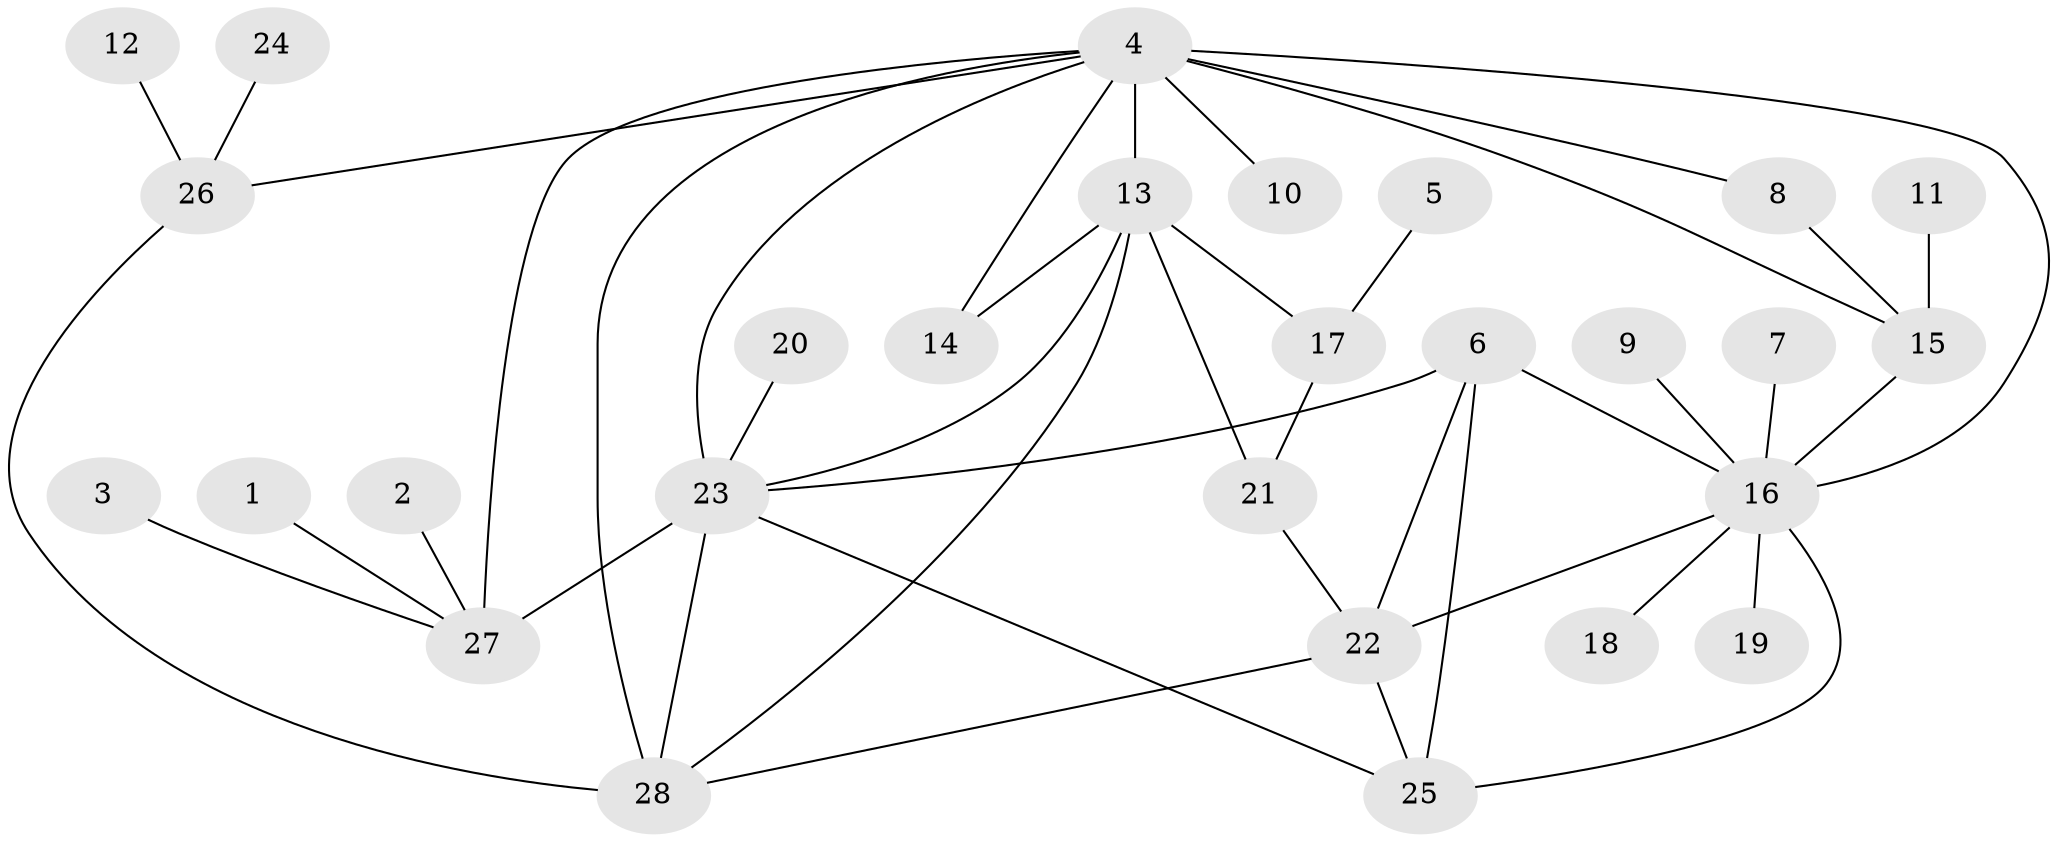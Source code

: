 // original degree distribution, {8: 0.053763440860215055, 4: 0.03225806451612903, 14: 0.010752688172043012, 5: 0.021505376344086023, 9: 0.010752688172043012, 6: 0.043010752688172046, 7: 0.03225806451612903, 11: 0.010752688172043012, 10: 0.010752688172043012, 1: 0.6451612903225806, 2: 0.11827956989247312, 3: 0.010752688172043012}
// Generated by graph-tools (version 1.1) at 2025/37/03/04/25 23:37:47]
// undirected, 28 vertices, 43 edges
graph export_dot {
  node [color=gray90,style=filled];
  1;
  2;
  3;
  4;
  5;
  6;
  7;
  8;
  9;
  10;
  11;
  12;
  13;
  14;
  15;
  16;
  17;
  18;
  19;
  20;
  21;
  22;
  23;
  24;
  25;
  26;
  27;
  28;
  1 -- 27 [weight=1.0];
  2 -- 27 [weight=1.0];
  3 -- 27 [weight=1.0];
  4 -- 8 [weight=1.0];
  4 -- 10 [weight=1.0];
  4 -- 13 [weight=1.0];
  4 -- 14 [weight=1.0];
  4 -- 15 [weight=2.0];
  4 -- 16 [weight=2.0];
  4 -- 23 [weight=1.0];
  4 -- 26 [weight=2.0];
  4 -- 27 [weight=1.0];
  4 -- 28 [weight=1.0];
  5 -- 17 [weight=1.0];
  6 -- 16 [weight=1.0];
  6 -- 22 [weight=1.0];
  6 -- 23 [weight=1.0];
  6 -- 25 [weight=1.0];
  7 -- 16 [weight=1.0];
  8 -- 15 [weight=2.0];
  9 -- 16 [weight=1.0];
  11 -- 15 [weight=1.0];
  12 -- 26 [weight=1.0];
  13 -- 14 [weight=1.0];
  13 -- 17 [weight=2.0];
  13 -- 21 [weight=2.0];
  13 -- 23 [weight=1.0];
  13 -- 28 [weight=1.0];
  15 -- 16 [weight=1.0];
  16 -- 18 [weight=1.0];
  16 -- 19 [weight=1.0];
  16 -- 22 [weight=1.0];
  16 -- 25 [weight=1.0];
  17 -- 21 [weight=1.0];
  20 -- 23 [weight=1.0];
  21 -- 22 [weight=1.0];
  22 -- 25 [weight=1.0];
  22 -- 28 [weight=1.0];
  23 -- 25 [weight=1.0];
  23 -- 27 [weight=3.0];
  23 -- 28 [weight=1.0];
  24 -- 26 [weight=1.0];
  26 -- 28 [weight=2.0];
}
